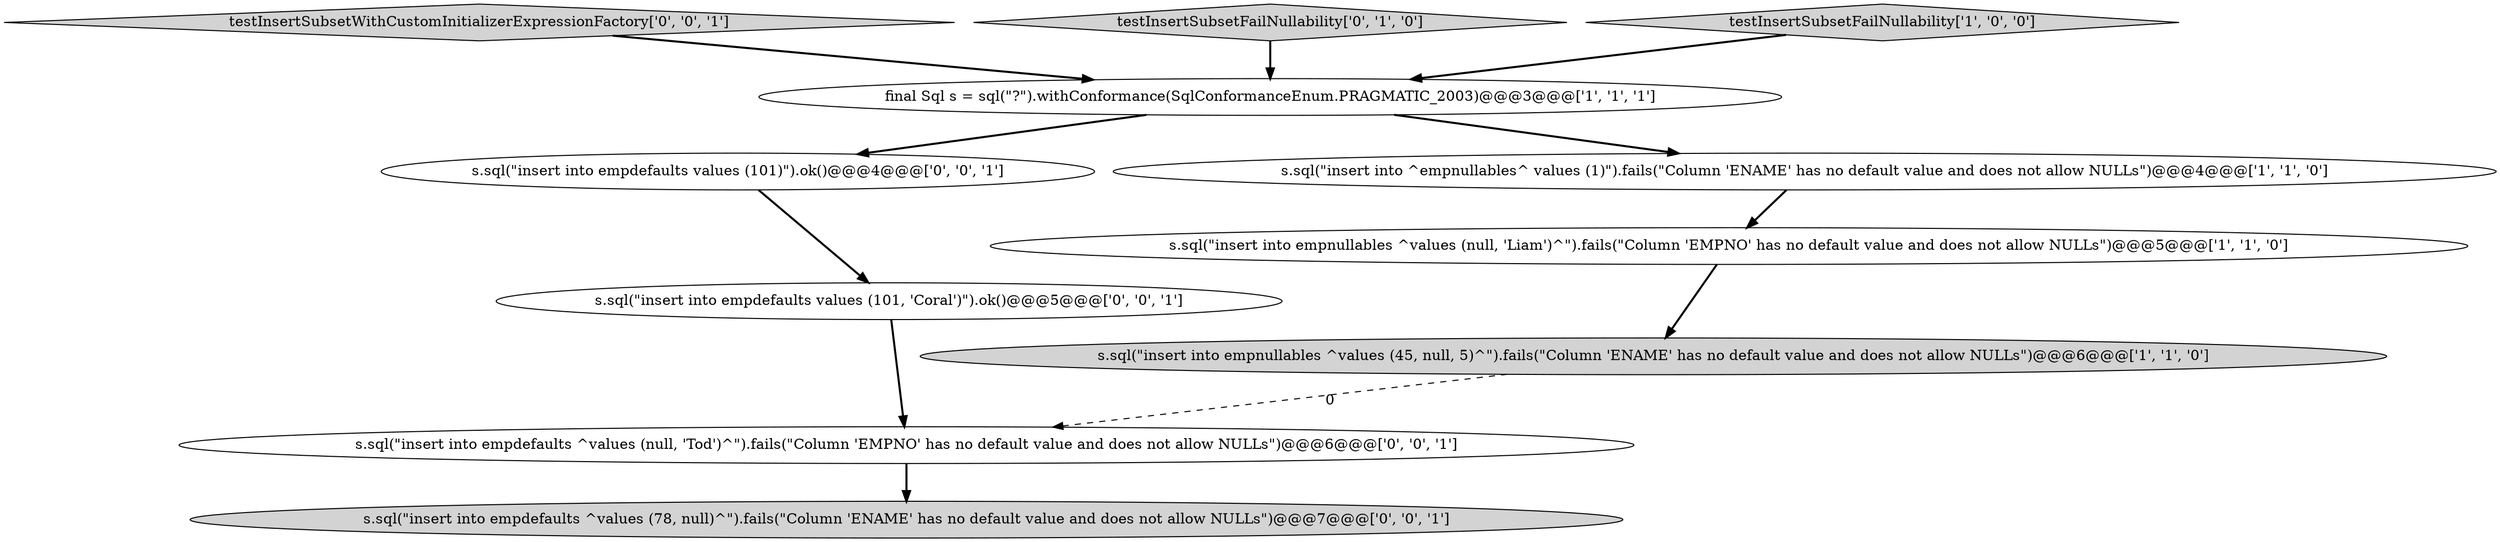 digraph {
7 [style = filled, label = "s.sql(\"insert into empdefaults values (101)\").ok()@@@4@@@['0', '0', '1']", fillcolor = white, shape = ellipse image = "AAA0AAABBB3BBB"];
8 [style = filled, label = "testInsertSubsetWithCustomInitializerExpressionFactory['0', '0', '1']", fillcolor = lightgray, shape = diamond image = "AAA0AAABBB3BBB"];
9 [style = filled, label = "s.sql(\"insert into empdefaults ^values (null, 'Tod')^\").fails(\"Column 'EMPNO' has no default value and does not allow NULLs\")@@@6@@@['0', '0', '1']", fillcolor = white, shape = ellipse image = "AAA0AAABBB3BBB"];
5 [style = filled, label = "testInsertSubsetFailNullability['0', '1', '0']", fillcolor = lightgray, shape = diamond image = "AAA0AAABBB2BBB"];
10 [style = filled, label = "s.sql(\"insert into empdefaults values (101, 'Coral')\").ok()@@@5@@@['0', '0', '1']", fillcolor = white, shape = ellipse image = "AAA0AAABBB3BBB"];
2 [style = filled, label = "testInsertSubsetFailNullability['1', '0', '0']", fillcolor = lightgray, shape = diamond image = "AAA0AAABBB1BBB"];
6 [style = filled, label = "s.sql(\"insert into empdefaults ^values (78, null)^\").fails(\"Column 'ENAME' has no default value and does not allow NULLs\")@@@7@@@['0', '0', '1']", fillcolor = lightgray, shape = ellipse image = "AAA0AAABBB3BBB"];
4 [style = filled, label = "s.sql(\"insert into empnullables ^values (null, 'Liam')^\").fails(\"Column 'EMPNO' has no default value and does not allow NULLs\")@@@5@@@['1', '1', '0']", fillcolor = white, shape = ellipse image = "AAA0AAABBB1BBB"];
3 [style = filled, label = "s.sql(\"insert into ^empnullables^ values (1)\").fails(\"Column 'ENAME' has no default value and does not allow NULLs\")@@@4@@@['1', '1', '0']", fillcolor = white, shape = ellipse image = "AAA0AAABBB1BBB"];
1 [style = filled, label = "s.sql(\"insert into empnullables ^values (45, null, 5)^\").fails(\"Column 'ENAME' has no default value and does not allow NULLs\")@@@6@@@['1', '1', '0']", fillcolor = lightgray, shape = ellipse image = "AAA0AAABBB1BBB"];
0 [style = filled, label = "final Sql s = sql(\"?\").withConformance(SqlConformanceEnum.PRAGMATIC_2003)@@@3@@@['1', '1', '1']", fillcolor = white, shape = ellipse image = "AAA0AAABBB1BBB"];
8->0 [style = bold, label=""];
0->3 [style = bold, label=""];
1->9 [style = dashed, label="0"];
4->1 [style = bold, label=""];
2->0 [style = bold, label=""];
10->9 [style = bold, label=""];
5->0 [style = bold, label=""];
7->10 [style = bold, label=""];
3->4 [style = bold, label=""];
9->6 [style = bold, label=""];
0->7 [style = bold, label=""];
}
